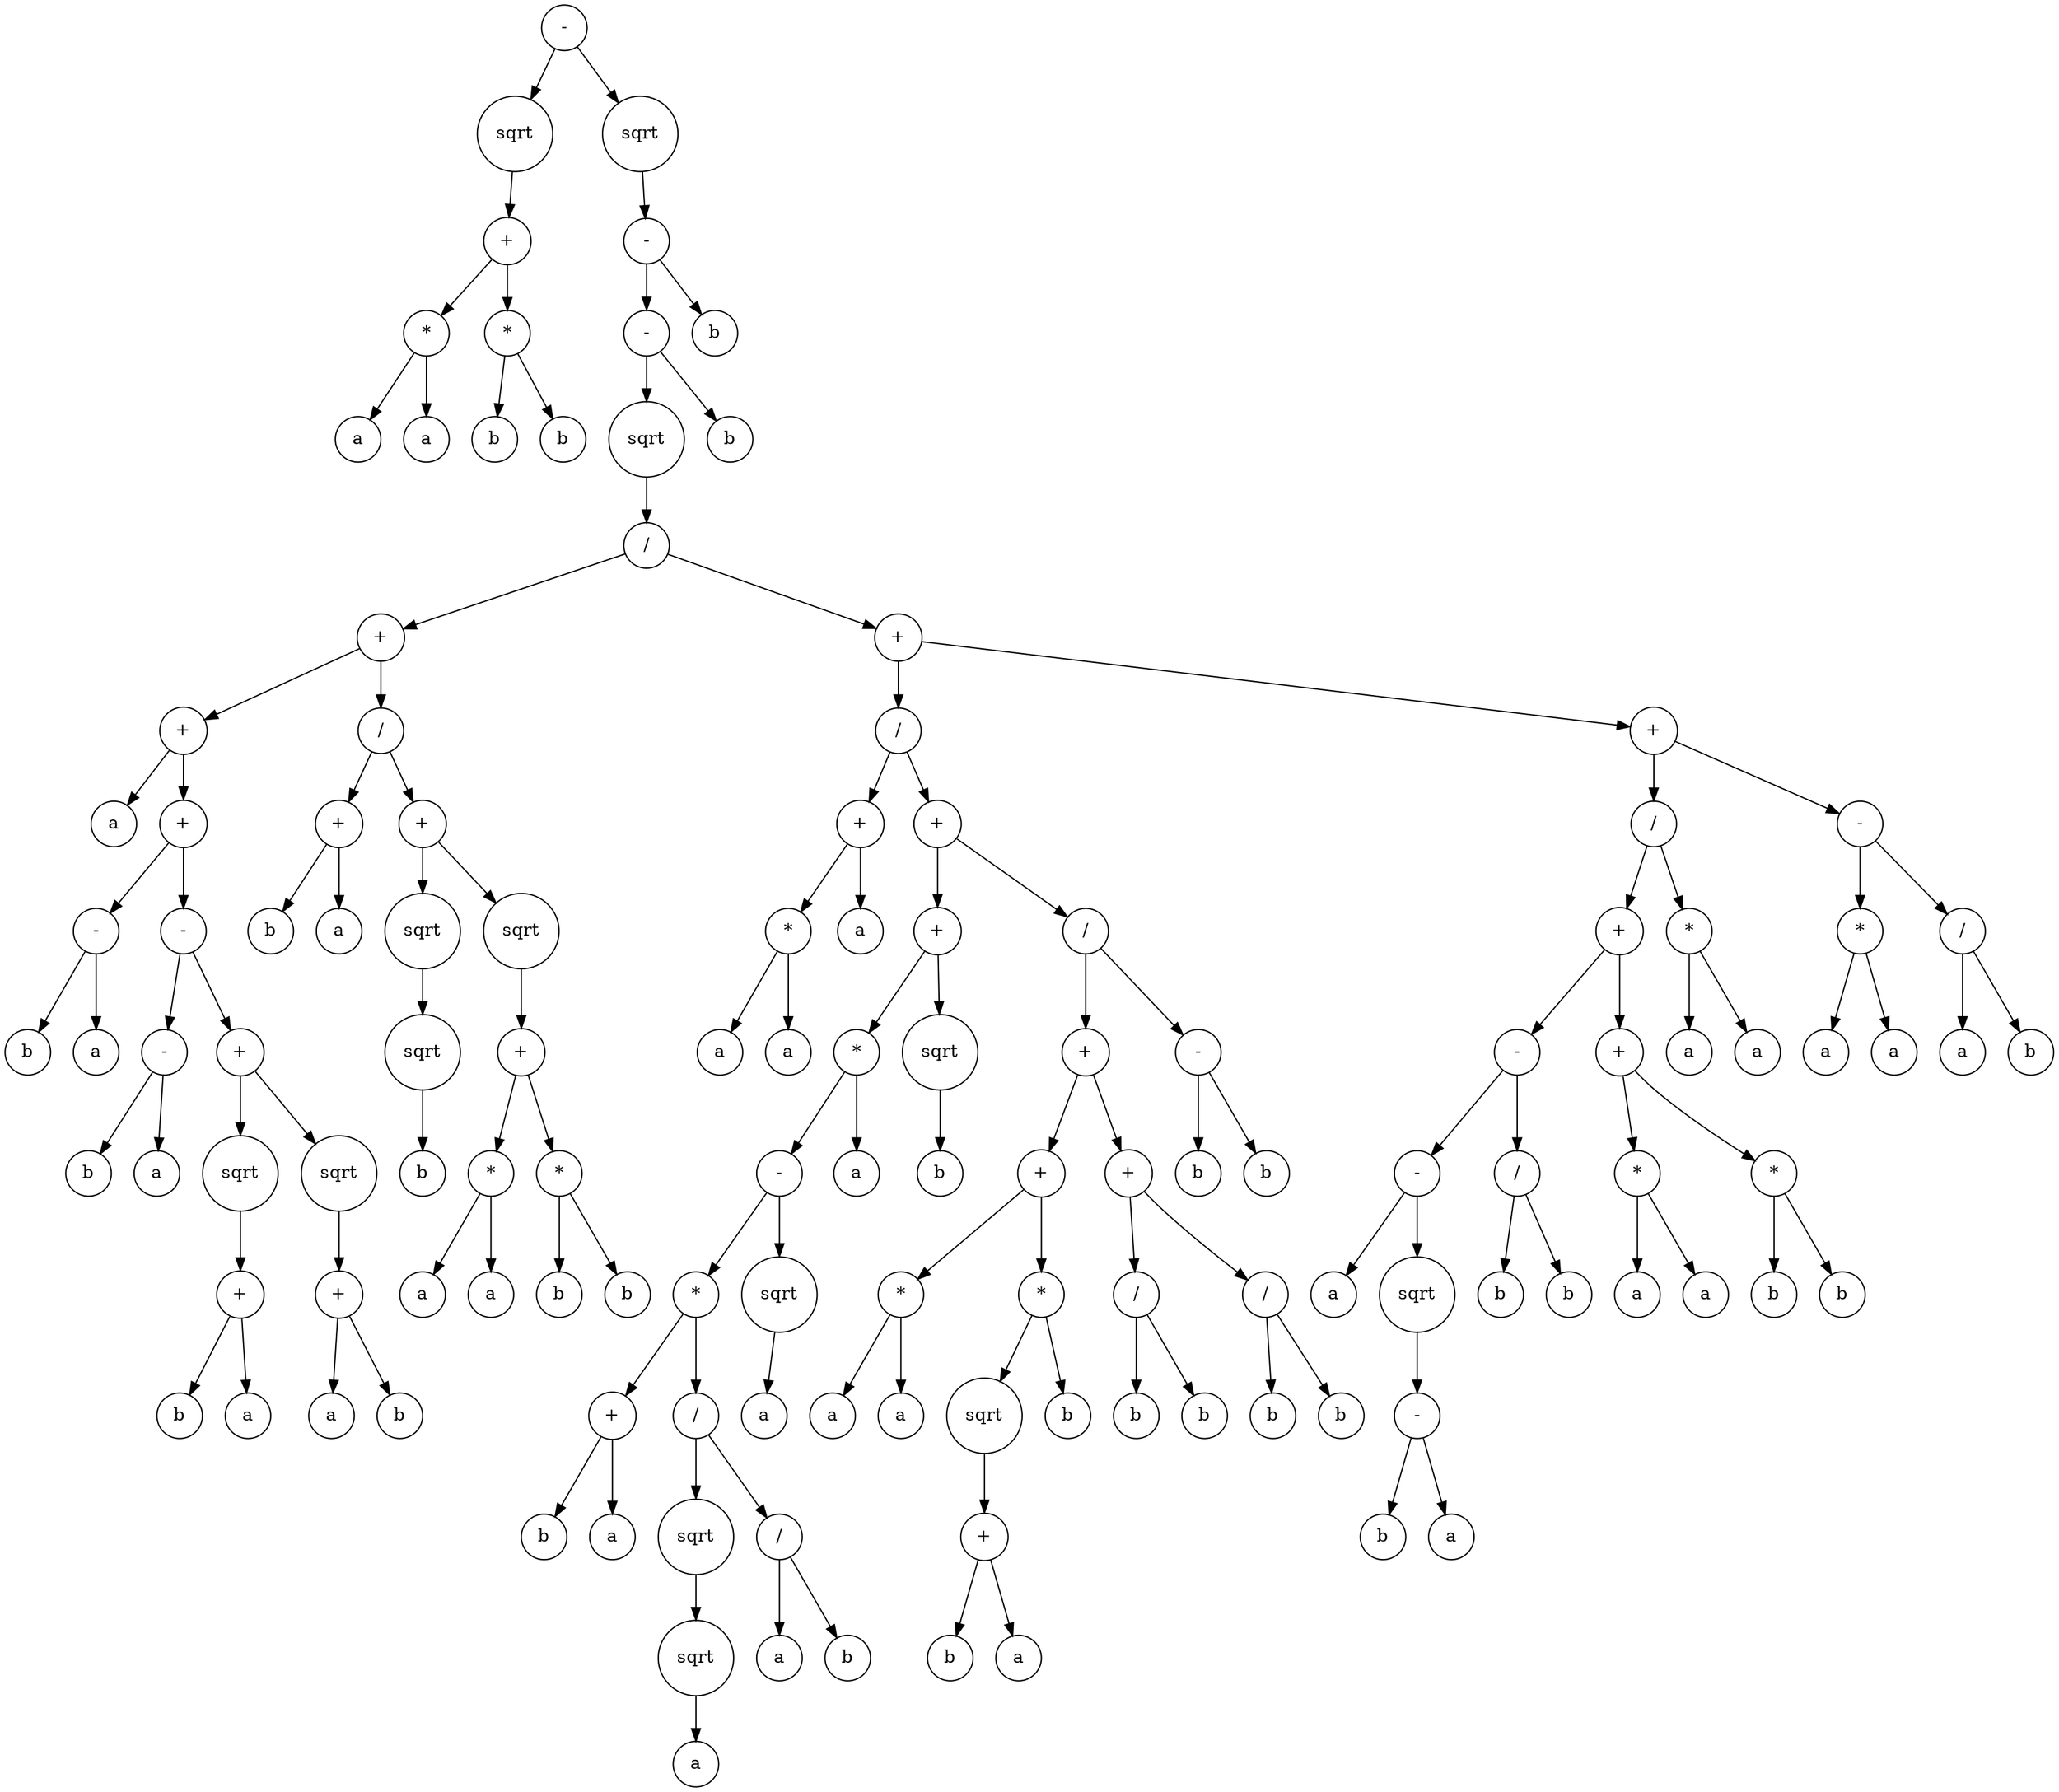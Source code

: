 digraph g {
graph [ordering=out];
node [shape=circle];
n[label = "-"];
n0[label = "sqrt"];
n00[label = "+"];
n000[label = "*"];
n0000[label = "a"];
n000 -> n0000;
n0001[label = "a"];
n000 -> n0001;
n00 -> n000;
n001[label = "*"];
n0010[label = "b"];
n001 -> n0010;
n0011[label = "b"];
n001 -> n0011;
n00 -> n001;
n0 -> n00;
n -> n0;
n1[label = "sqrt"];
n10[label = "-"];
n100[label = "-"];
n1000[label = "sqrt"];
n10000[label = "/"];
n100000[label = "+"];
n1000000[label = "+"];
n10000000[label = "a"];
n1000000 -> n10000000;
n10000001[label = "+"];
n100000010[label = "-"];
n1000000100[label = "b"];
n100000010 -> n1000000100;
n1000000101[label = "a"];
n100000010 -> n1000000101;
n10000001 -> n100000010;
n100000011[label = "-"];
n1000000110[label = "-"];
n10000001100[label = "b"];
n1000000110 -> n10000001100;
n10000001101[label = "a"];
n1000000110 -> n10000001101;
n100000011 -> n1000000110;
n1000000111[label = "+"];
n10000001110[label = "sqrt"];
n100000011100[label = "+"];
n1000000111000[label = "b"];
n100000011100 -> n1000000111000;
n1000000111001[label = "a"];
n100000011100 -> n1000000111001;
n10000001110 -> n100000011100;
n1000000111 -> n10000001110;
n10000001111[label = "sqrt"];
n100000011110[label = "+"];
n1000000111100[label = "a"];
n100000011110 -> n1000000111100;
n1000000111101[label = "b"];
n100000011110 -> n1000000111101;
n10000001111 -> n100000011110;
n1000000111 -> n10000001111;
n100000011 -> n1000000111;
n10000001 -> n100000011;
n1000000 -> n10000001;
n100000 -> n1000000;
n1000001[label = "/"];
n10000010[label = "+"];
n100000100[label = "b"];
n10000010 -> n100000100;
n100000101[label = "a"];
n10000010 -> n100000101;
n1000001 -> n10000010;
n10000011[label = "+"];
n100000110[label = "sqrt"];
n1000001100[label = "sqrt"];
n10000011000[label = "b"];
n1000001100 -> n10000011000;
n100000110 -> n1000001100;
n10000011 -> n100000110;
n100000111[label = "sqrt"];
n1000001110[label = "+"];
n10000011100[label = "*"];
n100000111000[label = "a"];
n10000011100 -> n100000111000;
n100000111001[label = "a"];
n10000011100 -> n100000111001;
n1000001110 -> n10000011100;
n10000011101[label = "*"];
n100000111010[label = "b"];
n10000011101 -> n100000111010;
n100000111011[label = "b"];
n10000011101 -> n100000111011;
n1000001110 -> n10000011101;
n100000111 -> n1000001110;
n10000011 -> n100000111;
n1000001 -> n10000011;
n100000 -> n1000001;
n10000 -> n100000;
n100001[label = "+"];
n1000010[label = "/"];
n10000100[label = "+"];
n100001000[label = "*"];
n1000010000[label = "a"];
n100001000 -> n1000010000;
n1000010001[label = "a"];
n100001000 -> n1000010001;
n10000100 -> n100001000;
n100001001[label = "a"];
n10000100 -> n100001001;
n1000010 -> n10000100;
n10000101[label = "+"];
n100001010[label = "+"];
n1000010100[label = "*"];
n10000101000[label = "-"];
n100001010000[label = "*"];
n1000010100000[label = "+"];
n10000101000000[label = "b"];
n1000010100000 -> n10000101000000;
n10000101000001[label = "a"];
n1000010100000 -> n10000101000001;
n100001010000 -> n1000010100000;
n1000010100001[label = "/"];
n10000101000010[label = "sqrt"];
n100001010000100[label = "sqrt"];
n1000010100001000[label = "a"];
n100001010000100 -> n1000010100001000;
n10000101000010 -> n100001010000100;
n1000010100001 -> n10000101000010;
n10000101000011[label = "/"];
n100001010000110[label = "a"];
n10000101000011 -> n100001010000110;
n100001010000111[label = "b"];
n10000101000011 -> n100001010000111;
n1000010100001 -> n10000101000011;
n100001010000 -> n1000010100001;
n10000101000 -> n100001010000;
n100001010001[label = "sqrt"];
n1000010100010[label = "a"];
n100001010001 -> n1000010100010;
n10000101000 -> n100001010001;
n1000010100 -> n10000101000;
n10000101001[label = "a"];
n1000010100 -> n10000101001;
n100001010 -> n1000010100;
n1000010101[label = "sqrt"];
n10000101010[label = "b"];
n1000010101 -> n10000101010;
n100001010 -> n1000010101;
n10000101 -> n100001010;
n100001011[label = "/"];
n1000010110[label = "+"];
n10000101100[label = "+"];
n100001011000[label = "*"];
n1000010110000[label = "a"];
n100001011000 -> n1000010110000;
n1000010110001[label = "a"];
n100001011000 -> n1000010110001;
n10000101100 -> n100001011000;
n100001011001[label = "*"];
n1000010110010[label = "sqrt"];
n10000101100100[label = "+"];
n100001011001000[label = "b"];
n10000101100100 -> n100001011001000;
n100001011001001[label = "a"];
n10000101100100 -> n100001011001001;
n1000010110010 -> n10000101100100;
n100001011001 -> n1000010110010;
n1000010110011[label = "b"];
n100001011001 -> n1000010110011;
n10000101100 -> n100001011001;
n1000010110 -> n10000101100;
n10000101101[label = "+"];
n100001011010[label = "/"];
n1000010110100[label = "b"];
n100001011010 -> n1000010110100;
n1000010110101[label = "b"];
n100001011010 -> n1000010110101;
n10000101101 -> n100001011010;
n100001011011[label = "/"];
n1000010110110[label = "b"];
n100001011011 -> n1000010110110;
n1000010110111[label = "b"];
n100001011011 -> n1000010110111;
n10000101101 -> n100001011011;
n1000010110 -> n10000101101;
n100001011 -> n1000010110;
n1000010111[label = "-"];
n10000101110[label = "b"];
n1000010111 -> n10000101110;
n10000101111[label = "b"];
n1000010111 -> n10000101111;
n100001011 -> n1000010111;
n10000101 -> n100001011;
n1000010 -> n10000101;
n100001 -> n1000010;
n1000011[label = "+"];
n10000110[label = "/"];
n100001100[label = "+"];
n1000011000[label = "-"];
n10000110000[label = "-"];
n100001100000[label = "a"];
n10000110000 -> n100001100000;
n100001100001[label = "sqrt"];
n1000011000010[label = "-"];
n10000110000100[label = "b"];
n1000011000010 -> n10000110000100;
n10000110000101[label = "a"];
n1000011000010 -> n10000110000101;
n100001100001 -> n1000011000010;
n10000110000 -> n100001100001;
n1000011000 -> n10000110000;
n10000110001[label = "/"];
n100001100010[label = "b"];
n10000110001 -> n100001100010;
n100001100011[label = "b"];
n10000110001 -> n100001100011;
n1000011000 -> n10000110001;
n100001100 -> n1000011000;
n1000011001[label = "+"];
n10000110010[label = "*"];
n100001100100[label = "a"];
n10000110010 -> n100001100100;
n100001100101[label = "a"];
n10000110010 -> n100001100101;
n1000011001 -> n10000110010;
n10000110011[label = "*"];
n100001100110[label = "b"];
n10000110011 -> n100001100110;
n100001100111[label = "b"];
n10000110011 -> n100001100111;
n1000011001 -> n10000110011;
n100001100 -> n1000011001;
n10000110 -> n100001100;
n100001101[label = "*"];
n1000011010[label = "a"];
n100001101 -> n1000011010;
n1000011011[label = "a"];
n100001101 -> n1000011011;
n10000110 -> n100001101;
n1000011 -> n10000110;
n10000111[label = "-"];
n100001110[label = "*"];
n1000011100[label = "a"];
n100001110 -> n1000011100;
n1000011101[label = "a"];
n100001110 -> n1000011101;
n10000111 -> n100001110;
n100001111[label = "/"];
n1000011110[label = "a"];
n100001111 -> n1000011110;
n1000011111[label = "b"];
n100001111 -> n1000011111;
n10000111 -> n100001111;
n1000011 -> n10000111;
n100001 -> n1000011;
n10000 -> n100001;
n1000 -> n10000;
n100 -> n1000;
n1001[label = "b"];
n100 -> n1001;
n10 -> n100;
n101[label = "b"];
n10 -> n101;
n1 -> n10;
n -> n1;
}
